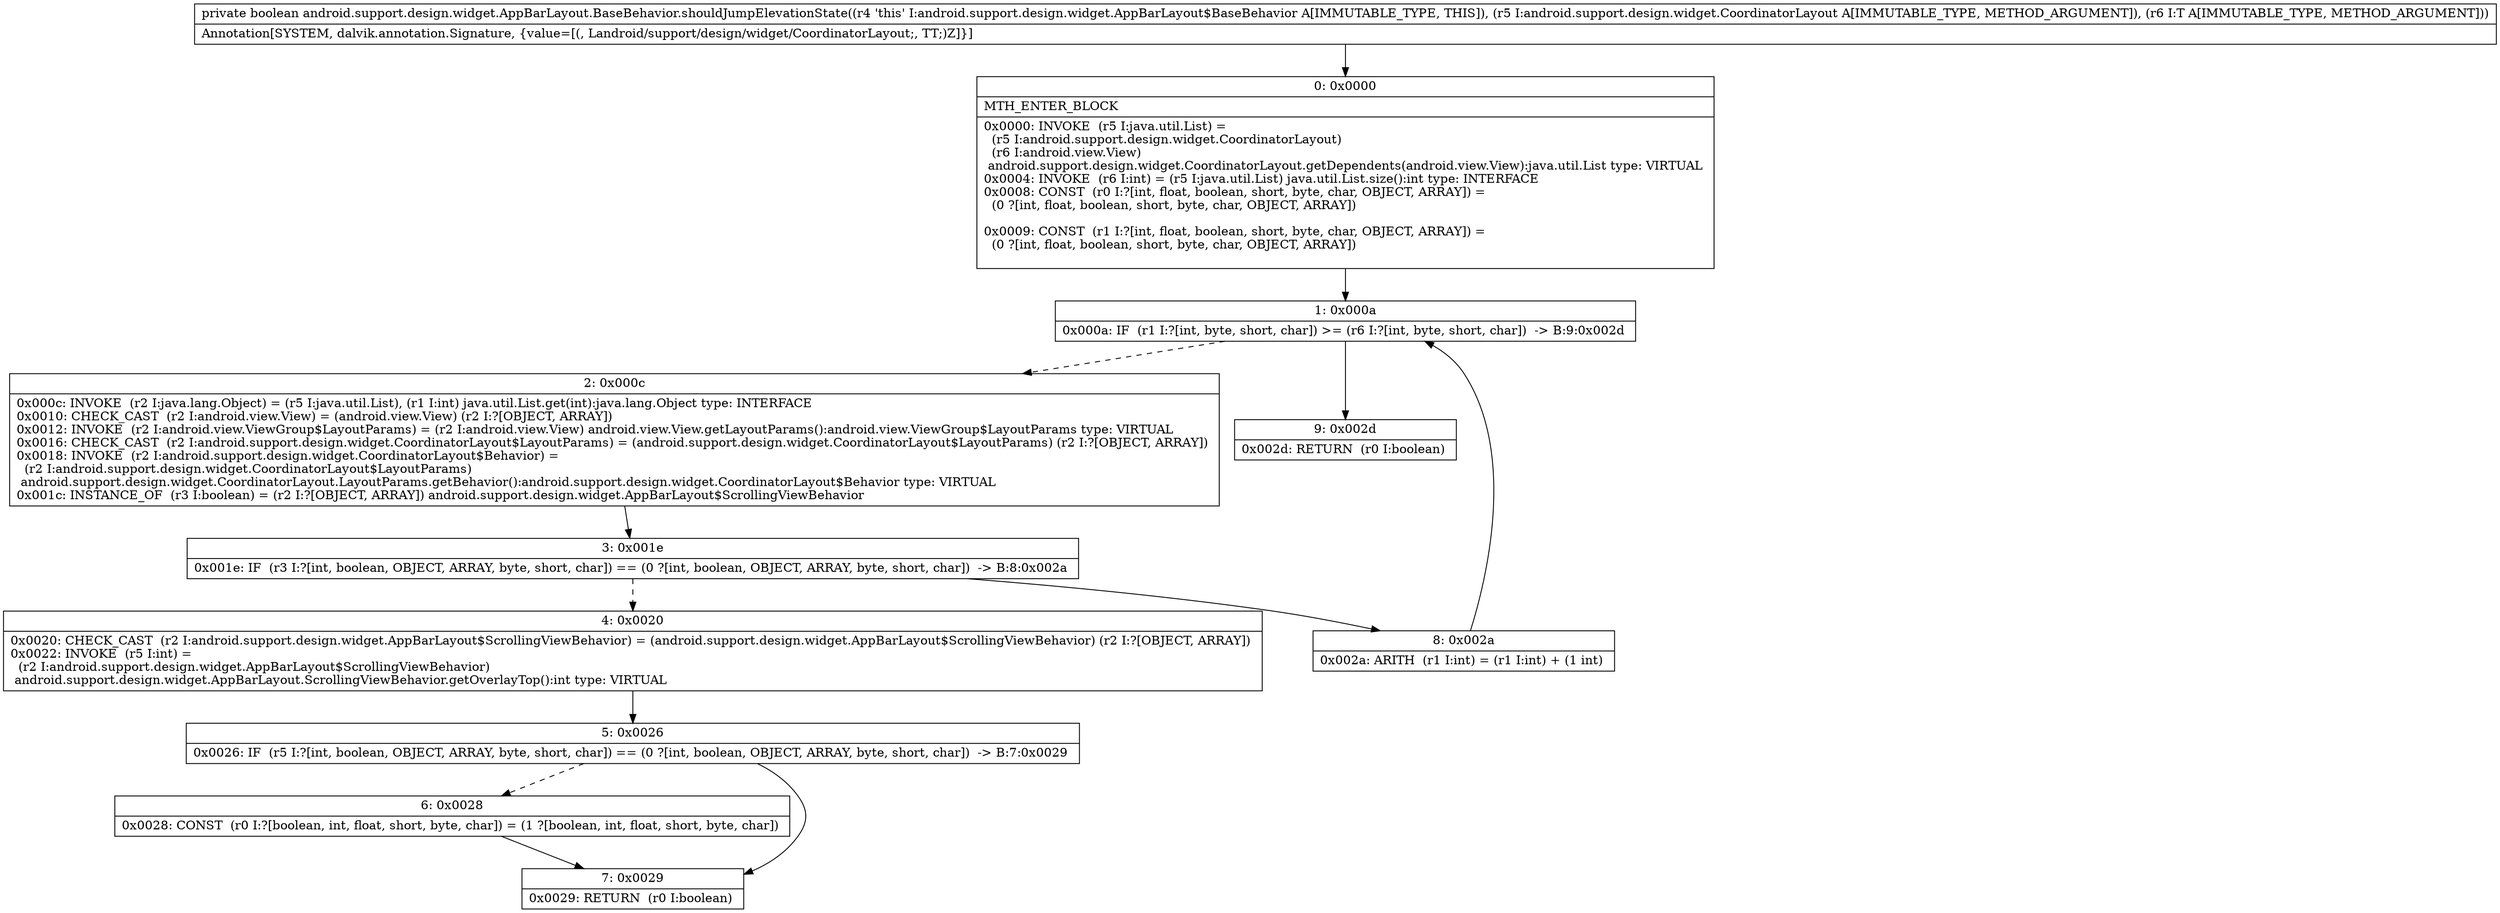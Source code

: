 digraph "CFG forandroid.support.design.widget.AppBarLayout.BaseBehavior.shouldJumpElevationState(Landroid\/support\/design\/widget\/CoordinatorLayout;Landroid\/support\/design\/widget\/AppBarLayout;)Z" {
Node_0 [shape=record,label="{0\:\ 0x0000|MTH_ENTER_BLOCK\l|0x0000: INVOKE  (r5 I:java.util.List) = \l  (r5 I:android.support.design.widget.CoordinatorLayout)\l  (r6 I:android.view.View)\l android.support.design.widget.CoordinatorLayout.getDependents(android.view.View):java.util.List type: VIRTUAL \l0x0004: INVOKE  (r6 I:int) = (r5 I:java.util.List) java.util.List.size():int type: INTERFACE \l0x0008: CONST  (r0 I:?[int, float, boolean, short, byte, char, OBJECT, ARRAY]) = \l  (0 ?[int, float, boolean, short, byte, char, OBJECT, ARRAY])\l \l0x0009: CONST  (r1 I:?[int, float, boolean, short, byte, char, OBJECT, ARRAY]) = \l  (0 ?[int, float, boolean, short, byte, char, OBJECT, ARRAY])\l \l}"];
Node_1 [shape=record,label="{1\:\ 0x000a|0x000a: IF  (r1 I:?[int, byte, short, char]) \>= (r6 I:?[int, byte, short, char])  \-\> B:9:0x002d \l}"];
Node_2 [shape=record,label="{2\:\ 0x000c|0x000c: INVOKE  (r2 I:java.lang.Object) = (r5 I:java.util.List), (r1 I:int) java.util.List.get(int):java.lang.Object type: INTERFACE \l0x0010: CHECK_CAST  (r2 I:android.view.View) = (android.view.View) (r2 I:?[OBJECT, ARRAY]) \l0x0012: INVOKE  (r2 I:android.view.ViewGroup$LayoutParams) = (r2 I:android.view.View) android.view.View.getLayoutParams():android.view.ViewGroup$LayoutParams type: VIRTUAL \l0x0016: CHECK_CAST  (r2 I:android.support.design.widget.CoordinatorLayout$LayoutParams) = (android.support.design.widget.CoordinatorLayout$LayoutParams) (r2 I:?[OBJECT, ARRAY]) \l0x0018: INVOKE  (r2 I:android.support.design.widget.CoordinatorLayout$Behavior) = \l  (r2 I:android.support.design.widget.CoordinatorLayout$LayoutParams)\l android.support.design.widget.CoordinatorLayout.LayoutParams.getBehavior():android.support.design.widget.CoordinatorLayout$Behavior type: VIRTUAL \l0x001c: INSTANCE_OF  (r3 I:boolean) = (r2 I:?[OBJECT, ARRAY]) android.support.design.widget.AppBarLayout$ScrollingViewBehavior \l}"];
Node_3 [shape=record,label="{3\:\ 0x001e|0x001e: IF  (r3 I:?[int, boolean, OBJECT, ARRAY, byte, short, char]) == (0 ?[int, boolean, OBJECT, ARRAY, byte, short, char])  \-\> B:8:0x002a \l}"];
Node_4 [shape=record,label="{4\:\ 0x0020|0x0020: CHECK_CAST  (r2 I:android.support.design.widget.AppBarLayout$ScrollingViewBehavior) = (android.support.design.widget.AppBarLayout$ScrollingViewBehavior) (r2 I:?[OBJECT, ARRAY]) \l0x0022: INVOKE  (r5 I:int) = \l  (r2 I:android.support.design.widget.AppBarLayout$ScrollingViewBehavior)\l android.support.design.widget.AppBarLayout.ScrollingViewBehavior.getOverlayTop():int type: VIRTUAL \l}"];
Node_5 [shape=record,label="{5\:\ 0x0026|0x0026: IF  (r5 I:?[int, boolean, OBJECT, ARRAY, byte, short, char]) == (0 ?[int, boolean, OBJECT, ARRAY, byte, short, char])  \-\> B:7:0x0029 \l}"];
Node_6 [shape=record,label="{6\:\ 0x0028|0x0028: CONST  (r0 I:?[boolean, int, float, short, byte, char]) = (1 ?[boolean, int, float, short, byte, char]) \l}"];
Node_7 [shape=record,label="{7\:\ 0x0029|0x0029: RETURN  (r0 I:boolean) \l}"];
Node_8 [shape=record,label="{8\:\ 0x002a|0x002a: ARITH  (r1 I:int) = (r1 I:int) + (1 int) \l}"];
Node_9 [shape=record,label="{9\:\ 0x002d|0x002d: RETURN  (r0 I:boolean) \l}"];
MethodNode[shape=record,label="{private boolean android.support.design.widget.AppBarLayout.BaseBehavior.shouldJumpElevationState((r4 'this' I:android.support.design.widget.AppBarLayout$BaseBehavior A[IMMUTABLE_TYPE, THIS]), (r5 I:android.support.design.widget.CoordinatorLayout A[IMMUTABLE_TYPE, METHOD_ARGUMENT]), (r6 I:T A[IMMUTABLE_TYPE, METHOD_ARGUMENT]))  | Annotation[SYSTEM, dalvik.annotation.Signature, \{value=[(, Landroid\/support\/design\/widget\/CoordinatorLayout;, TT;)Z]\}]\l}"];
MethodNode -> Node_0;
Node_0 -> Node_1;
Node_1 -> Node_2[style=dashed];
Node_1 -> Node_9;
Node_2 -> Node_3;
Node_3 -> Node_4[style=dashed];
Node_3 -> Node_8;
Node_4 -> Node_5;
Node_5 -> Node_6[style=dashed];
Node_5 -> Node_7;
Node_6 -> Node_7;
Node_8 -> Node_1;
}

